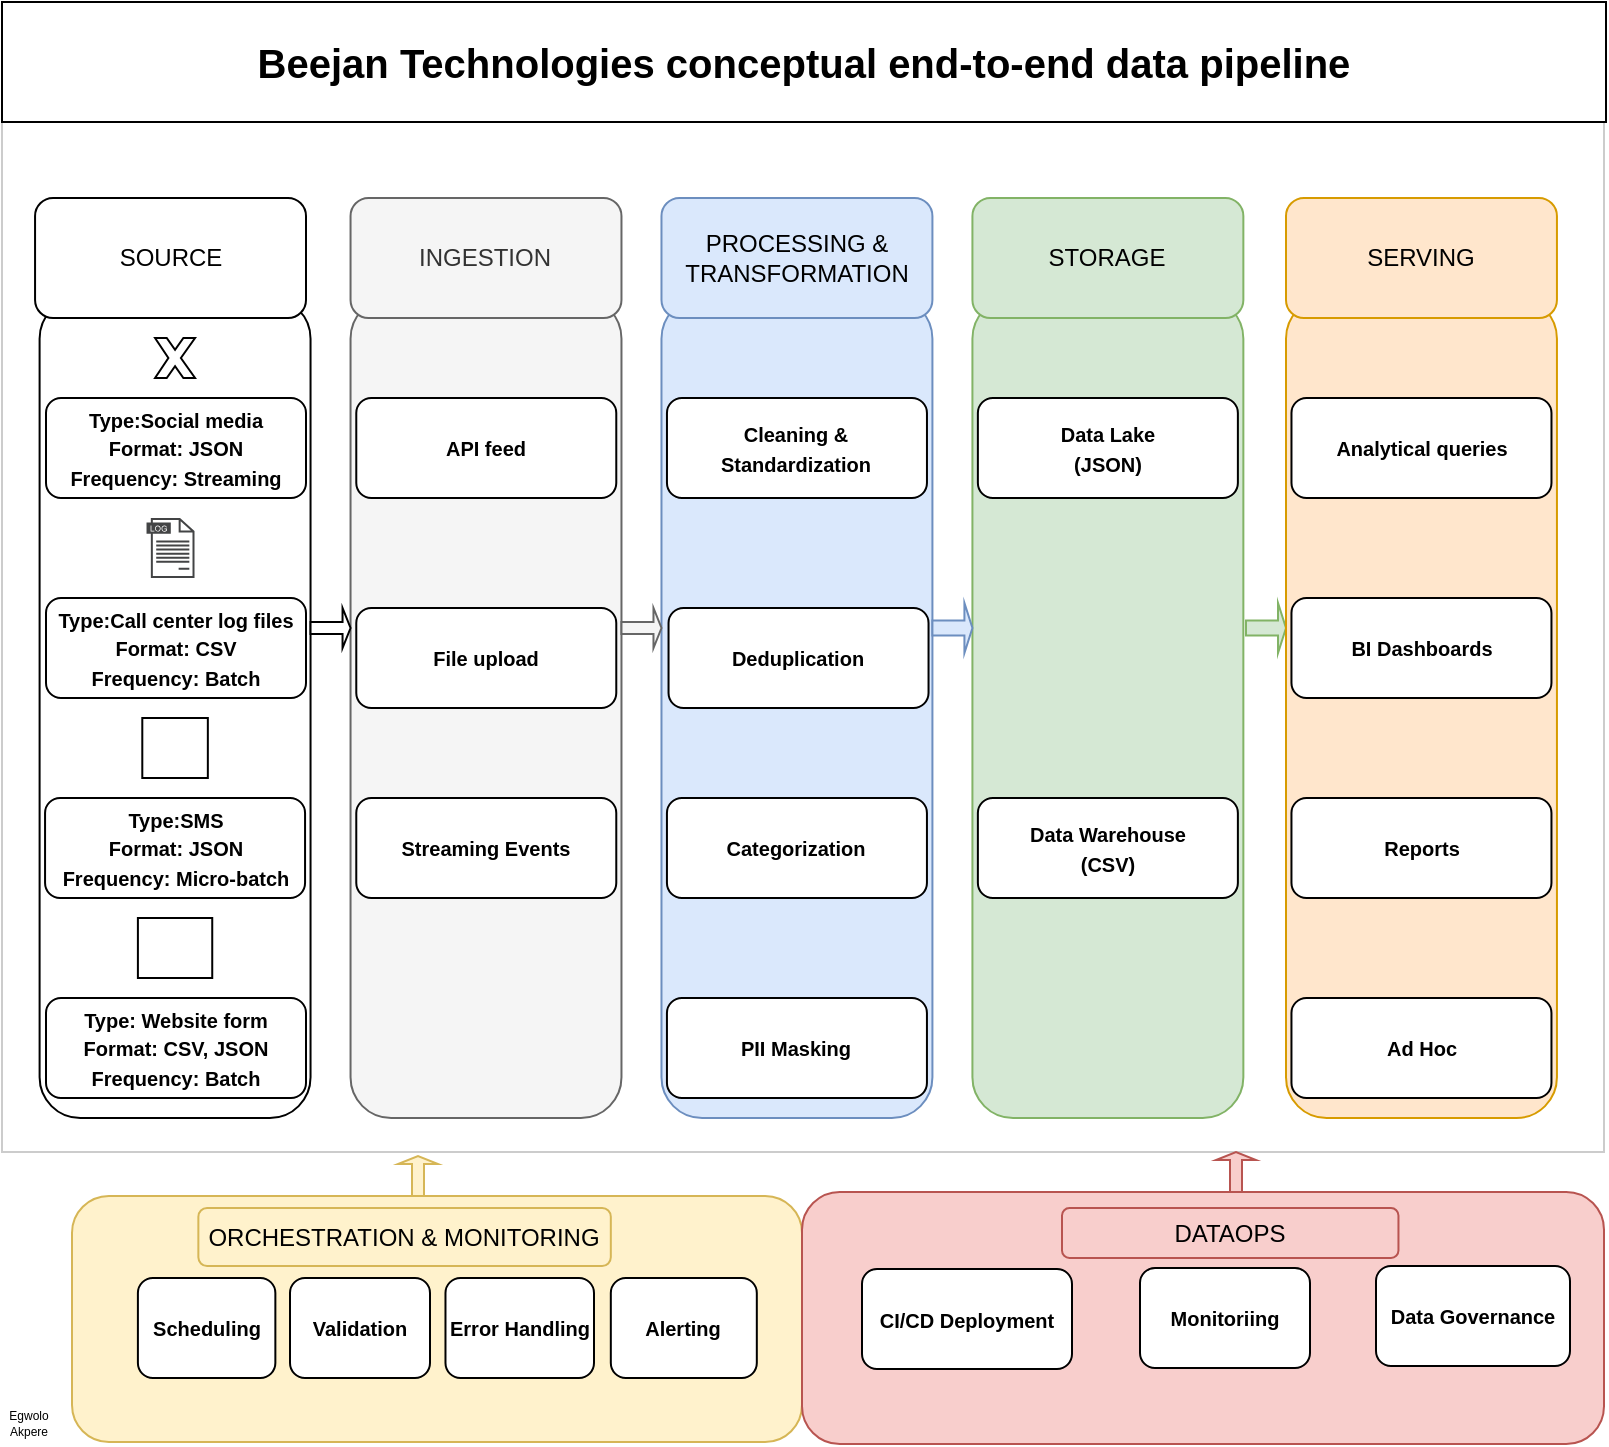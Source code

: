 <mxfile version="26.0.16">
  <diagram name="Page-1" id="qFth3bUy_zg8HReDSeIJ">
    <mxGraphModel dx="1167" dy="699" grid="0" gridSize="10" guides="1" tooltips="1" connect="1" arrows="1" fold="1" page="1" pageScale="1" pageWidth="827" pageHeight="1169" math="0" shadow="0">
      <root>
        <mxCell id="0" />
        <mxCell id="1" parent="0" />
        <mxCell id="OA47kwZykpc06vY1nwF9-54" value="" style="rounded=0;whiteSpace=wrap;html=1;opacity=20;" parent="1" vertex="1">
          <mxGeometry x="8" y="74" width="801" height="523" as="geometry" />
        </mxCell>
        <mxCell id="OA47kwZykpc06vY1nwF9-2" value="" style="rounded=1;whiteSpace=wrap;html=1;" parent="1" vertex="1">
          <mxGeometry x="26.8" y="170" width="135.47" height="410" as="geometry" />
        </mxCell>
        <mxCell id="OA47kwZykpc06vY1nwF9-1" value="SOURCE" style="rounded=1;whiteSpace=wrap;html=1;" parent="1" vertex="1">
          <mxGeometry x="24.53" y="120" width="135.47" height="60" as="geometry" />
        </mxCell>
        <mxCell id="OA47kwZykpc06vY1nwF9-3" value="" style="verticalLabelPosition=bottom;verticalAlign=top;html=1;shape=mxgraph.basic.x" parent="1" vertex="1">
          <mxGeometry x="84.53" y="190" width="20" height="20" as="geometry" />
        </mxCell>
        <mxCell id="OA47kwZykpc06vY1nwF9-5" value="" style="sketch=0;pointerEvents=1;shadow=0;dashed=0;html=1;strokeColor=none;fillColor=#434445;aspect=fixed;labelPosition=center;verticalLabelPosition=bottom;verticalAlign=top;align=center;outlineConnect=0;shape=mxgraph.vvd.log_files;" parent="1" vertex="1">
          <mxGeometry x="80.26" y="280" width="24" height="30" as="geometry" />
        </mxCell>
        <mxCell id="OA47kwZykpc06vY1nwF9-6" value="" style="points=[];aspect=fixed;html=1;align=center;shadow=0;dashed=0;shape=mxgraph.alibaba_cloud.sms_short_message_service;" parent="1" vertex="1">
          <mxGeometry x="78.15" y="380" width="32.77" height="30" as="geometry" />
        </mxCell>
        <mxCell id="OA47kwZykpc06vY1nwF9-8" value="&lt;font style=&quot;font-size: 10px;&quot;&gt;Type:Social media&lt;br&gt;Format: JSON&lt;/font&gt;&lt;div&gt;&lt;font style=&quot;font-size: 10px;&quot;&gt;Frequency: Streaming&lt;/font&gt;&lt;/div&gt;" style="rounded=1;whiteSpace=wrap;html=1;fontStyle=1" parent="1" vertex="1">
          <mxGeometry x="30" y="220" width="130" height="50" as="geometry" />
        </mxCell>
        <mxCell id="OA47kwZykpc06vY1nwF9-9" value="&lt;font style=&quot;font-size: 10px;&quot;&gt;&lt;b&gt;Type:Call center log files&lt;br&gt;Format: CSV&lt;/b&gt;&lt;/font&gt;&lt;div&gt;&lt;font style=&quot;font-size: 10px;&quot;&gt;&lt;b&gt;Frequency: Batch&lt;/b&gt;&lt;/font&gt;&lt;/div&gt;" style="rounded=1;whiteSpace=wrap;html=1;" parent="1" vertex="1">
          <mxGeometry x="30" y="320" width="130" height="50" as="geometry" />
        </mxCell>
        <mxCell id="OA47kwZykpc06vY1nwF9-11" value="&lt;font style=&quot;font-size: 10px;&quot;&gt;Type:SMS&lt;br&gt;Format: JSON&lt;/font&gt;&lt;div&gt;&lt;font style=&quot;font-size: 10px;&quot;&gt;Frequency: Micro-batch&lt;/font&gt;&lt;/div&gt;" style="rounded=1;whiteSpace=wrap;html=1;fontStyle=1" parent="1" vertex="1">
          <mxGeometry x="29.53" y="420" width="130" height="50" as="geometry" />
        </mxCell>
        <mxCell id="OA47kwZykpc06vY1nwF9-13" value="" style="points=[];aspect=fixed;html=1;align=center;shadow=0;dashed=0;shape=mxgraph.alibaba_cloud.domain_and_website;" parent="1" vertex="1">
          <mxGeometry x="75.95" y="480" width="37.17" height="30" as="geometry" />
        </mxCell>
        <mxCell id="OA47kwZykpc06vY1nwF9-15" value="&lt;font style=&quot;font-size: 10px;&quot;&gt;&lt;b&gt;Type: Website form&lt;br&gt;Format: CSV, JSON&lt;/b&gt;&lt;/font&gt;&lt;div&gt;&lt;font style=&quot;font-size: 10px;&quot;&gt;&lt;b&gt;Frequency: Batch&lt;/b&gt;&lt;/font&gt;&lt;/div&gt;" style="rounded=1;whiteSpace=wrap;html=1;" parent="1" vertex="1">
          <mxGeometry x="30" y="520" width="130" height="50" as="geometry" />
        </mxCell>
        <mxCell id="OA47kwZykpc06vY1nwF9-18" value="" style="rounded=1;whiteSpace=wrap;html=1;fillColor=#f5f5f5;fontColor=#333333;strokeColor=#666666;" parent="1" vertex="1">
          <mxGeometry x="182.27" y="170" width="135.47" height="410" as="geometry" />
        </mxCell>
        <mxCell id="OA47kwZykpc06vY1nwF9-17" value="INGESTION" style="rounded=1;whiteSpace=wrap;html=1;fillColor=#f5f5f5;fontColor=#333333;strokeColor=#666666;" parent="1" vertex="1">
          <mxGeometry x="182.27" y="120" width="135.47" height="60" as="geometry" />
        </mxCell>
        <mxCell id="OA47kwZykpc06vY1nwF9-19" value="&lt;span style=&quot;font-size: 10px;&quot;&gt;API feed&lt;/span&gt;" style="rounded=1;whiteSpace=wrap;html=1;fontStyle=1" parent="1" vertex="1">
          <mxGeometry x="185.14" y="220" width="130" height="50" as="geometry" />
        </mxCell>
        <mxCell id="OA47kwZykpc06vY1nwF9-20" value="&lt;span style=&quot;font-size: 10px;&quot;&gt;File upload&lt;/span&gt;" style="rounded=1;whiteSpace=wrap;html=1;fontStyle=1" parent="1" vertex="1">
          <mxGeometry x="185.14" y="325" width="130" height="50" as="geometry" />
        </mxCell>
        <mxCell id="OA47kwZykpc06vY1nwF9-21" value="&lt;span style=&quot;font-size: 10px;&quot;&gt;Streaming Events&lt;/span&gt;" style="rounded=1;whiteSpace=wrap;html=1;fontStyle=1" parent="1" vertex="1">
          <mxGeometry x="185.14" y="420" width="130" height="50" as="geometry" />
        </mxCell>
        <mxCell id="OA47kwZykpc06vY1nwF9-24" value="" style="rounded=1;whiteSpace=wrap;html=1;fillColor=#dae8fc;strokeColor=#6c8ebf;" parent="1" vertex="1">
          <mxGeometry x="337.74" y="170" width="135.47" height="410" as="geometry" />
        </mxCell>
        <mxCell id="OA47kwZykpc06vY1nwF9-27" value="" style="shape=singleArrow;whiteSpace=wrap;html=1;" parent="1" vertex="1">
          <mxGeometry x="162.27" y="325" width="20" height="20" as="geometry" />
        </mxCell>
        <mxCell id="OA47kwZykpc06vY1nwF9-28" value="" style="shape=singleArrow;whiteSpace=wrap;html=1;fillColor=#f5f5f5;fontColor=#333333;strokeColor=#666666;" parent="1" vertex="1">
          <mxGeometry x="317.74" y="325" width="20" height="20" as="geometry" />
        </mxCell>
        <mxCell id="OA47kwZykpc06vY1nwF9-23" value="PROCESSING &amp;amp; TRANSFORMATION" style="rounded=1;whiteSpace=wrap;html=1;fillColor=#dae8fc;strokeColor=#6c8ebf;" parent="1" vertex="1">
          <mxGeometry x="337.74" y="120" width="135.47" height="60" as="geometry" />
        </mxCell>
        <mxCell id="OA47kwZykpc06vY1nwF9-30" value="&lt;span style=&quot;font-size: 10px;&quot;&gt;Cleaning &amp;amp; Standardization&lt;/span&gt;" style="rounded=1;whiteSpace=wrap;html=1;fontStyle=1" parent="1" vertex="1">
          <mxGeometry x="340.48" y="220" width="130" height="50" as="geometry" />
        </mxCell>
        <mxCell id="OA47kwZykpc06vY1nwF9-31" value="&lt;span style=&quot;font-size: 10px;&quot;&gt;Categorization&lt;/span&gt;" style="rounded=1;whiteSpace=wrap;html=1;fontStyle=1" parent="1" vertex="1">
          <mxGeometry x="340.47" y="420" width="130" height="50" as="geometry" />
        </mxCell>
        <mxCell id="OA47kwZykpc06vY1nwF9-32" value="&lt;span style=&quot;font-size: 10px;&quot;&gt;Deduplication&lt;/span&gt;" style="rounded=1;whiteSpace=wrap;html=1;fontStyle=1" parent="1" vertex="1">
          <mxGeometry x="341.27" y="325" width="130" height="50" as="geometry" />
        </mxCell>
        <mxCell id="OA47kwZykpc06vY1nwF9-33" value="&lt;span style=&quot;font-size: 10px;&quot;&gt;PII Masking&lt;/span&gt;" style="rounded=1;whiteSpace=wrap;html=1;fontStyle=1" parent="1" vertex="1">
          <mxGeometry x="340.47" y="520" width="130" height="50" as="geometry" />
        </mxCell>
        <mxCell id="OA47kwZykpc06vY1nwF9-35" value="" style="rounded=1;whiteSpace=wrap;html=1;fillColor=#d5e8d4;strokeColor=#82b366;" parent="1" vertex="1">
          <mxGeometry x="493.21" y="170" width="135.47" height="410" as="geometry" />
        </mxCell>
        <mxCell id="OA47kwZykpc06vY1nwF9-36" value="" style="shape=singleArrow;whiteSpace=wrap;html=1;fillColor=#dae8fc;strokeColor=#6c8ebf;" parent="1" vertex="1">
          <mxGeometry x="473.21" y="322.5" width="20" height="25" as="geometry" />
        </mxCell>
        <mxCell id="OA47kwZykpc06vY1nwF9-34" value="STORAGE" style="rounded=1;whiteSpace=wrap;html=1;fillColor=#d5e8d4;strokeColor=#82b366;" parent="1" vertex="1">
          <mxGeometry x="493.21" y="120" width="135.47" height="60" as="geometry" />
        </mxCell>
        <mxCell id="OA47kwZykpc06vY1nwF9-39" value="&lt;span style=&quot;font-size: 10px;&quot;&gt;Data Lake&lt;br&gt;(JSON)&lt;/span&gt;" style="rounded=1;whiteSpace=wrap;html=1;fontStyle=1" parent="1" vertex="1">
          <mxGeometry x="495.94" y="220" width="130" height="50" as="geometry" />
        </mxCell>
        <mxCell id="OA47kwZykpc06vY1nwF9-40" value="&lt;span style=&quot;font-size: 10px;&quot;&gt;Data Warehouse&lt;/span&gt;&lt;div&gt;&lt;span style=&quot;font-size: 10px;&quot;&gt;(CSV)&lt;/span&gt;&lt;/div&gt;" style="rounded=1;whiteSpace=wrap;html=1;fontStyle=1" parent="1" vertex="1">
          <mxGeometry x="495.94" y="420" width="130" height="50" as="geometry" />
        </mxCell>
        <mxCell id="OA47kwZykpc06vY1nwF9-41" value="" style="shape=singleArrow;whiteSpace=wrap;html=1;fillColor=#d5e8d4;strokeColor=#82b366;" parent="1" vertex="1">
          <mxGeometry x="630" y="322.5" width="20" height="25" as="geometry" />
        </mxCell>
        <mxCell id="OA47kwZykpc06vY1nwF9-42" value="" style="rounded=1;whiteSpace=wrap;html=1;fillColor=#ffe6cc;strokeColor=#d79b00;" parent="1" vertex="1">
          <mxGeometry x="650" y="170" width="135.47" height="410" as="geometry" />
        </mxCell>
        <mxCell id="OA47kwZykpc06vY1nwF9-43" value="SERVING" style="rounded=1;whiteSpace=wrap;html=1;fillColor=#ffe6cc;strokeColor=#d79b00;" parent="1" vertex="1">
          <mxGeometry x="650" y="120" width="135.47" height="60" as="geometry" />
        </mxCell>
        <mxCell id="OA47kwZykpc06vY1nwF9-44" value="&lt;span style=&quot;font-size: 10px;&quot;&gt;BI Dashboards&lt;/span&gt;" style="rounded=1;whiteSpace=wrap;html=1;fontStyle=1" parent="1" vertex="1">
          <mxGeometry x="652.73" y="320" width="130" height="50" as="geometry" />
        </mxCell>
        <mxCell id="OA47kwZykpc06vY1nwF9-45" value="&lt;span style=&quot;font-size: 10px;&quot;&gt;Reports&lt;/span&gt;" style="rounded=1;whiteSpace=wrap;html=1;fontStyle=1" parent="1" vertex="1">
          <mxGeometry x="652.73" y="420" width="130" height="50" as="geometry" />
        </mxCell>
        <mxCell id="OA47kwZykpc06vY1nwF9-46" value="&lt;span style=&quot;font-size: 10px;&quot;&gt;Ad Hoc&lt;/span&gt;" style="rounded=1;whiteSpace=wrap;html=1;fontStyle=1" parent="1" vertex="1">
          <mxGeometry x="652.73" y="520" width="130" height="50" as="geometry" />
        </mxCell>
        <mxCell id="OA47kwZykpc06vY1nwF9-48" value="" style="rounded=1;whiteSpace=wrap;html=1;fillColor=#fff2cc;strokeColor=#d6b656;" parent="1" vertex="1">
          <mxGeometry x="43" y="619" width="365" height="123" as="geometry" />
        </mxCell>
        <mxCell id="OA47kwZykpc06vY1nwF9-47" value="ORCHESTRATION &amp;amp; MONITORING" style="rounded=1;whiteSpace=wrap;html=1;fillColor=#fff2cc;strokeColor=#d6b656;" parent="1" vertex="1">
          <mxGeometry x="106.18" y="625" width="206.23" height="29" as="geometry" />
        </mxCell>
        <mxCell id="OA47kwZykpc06vY1nwF9-50" value="&lt;span style=&quot;font-size: 10px;&quot;&gt;Scheduling&lt;/span&gt;" style="rounded=1;whiteSpace=wrap;html=1;fontStyle=1" parent="1" vertex="1">
          <mxGeometry x="75.95" y="660" width="68.73" height="50" as="geometry" />
        </mxCell>
        <mxCell id="OA47kwZykpc06vY1nwF9-51" value="&lt;span style=&quot;font-size: 10px;&quot;&gt;Validation&lt;/span&gt;" style="rounded=1;whiteSpace=wrap;html=1;fontStyle=1" parent="1" vertex="1">
          <mxGeometry x="152" y="660" width="70" height="50" as="geometry" />
        </mxCell>
        <mxCell id="OA47kwZykpc06vY1nwF9-52" value="&lt;span style=&quot;font-size: 10px;&quot;&gt;Error Handling&lt;/span&gt;" style="rounded=1;whiteSpace=wrap;html=1;fontStyle=1" parent="1" vertex="1">
          <mxGeometry x="229.74" y="660" width="74.26" height="50" as="geometry" />
        </mxCell>
        <mxCell id="OA47kwZykpc06vY1nwF9-53" value="&lt;span style=&quot;font-size: 10px;&quot;&gt;Alerting&lt;/span&gt;" style="rounded=1;whiteSpace=wrap;html=1;fontStyle=1" parent="1" vertex="1">
          <mxGeometry x="312.41" y="660" width="73" height="50" as="geometry" />
        </mxCell>
        <mxCell id="OA47kwZykpc06vY1nwF9-55" value="&lt;b&gt;&lt;span id=&quot;docs-internal-guid-0eef1f11-7fff-af91-32e2-ecf7de052eec&quot;&gt;&lt;span style=&quot;font-size: 15pt; font-family: Montserrat, sans-serif; background-color: transparent; font-variant-numeric: normal; font-variant-east-asian: normal; font-variant-alternates: normal; font-variant-position: normal; font-variant-emoji: normal; vertical-align: baseline; white-space-collapse: preserve;&quot;&gt;Beejan Technologies &lt;/span&gt;&lt;/span&gt;&lt;span id=&quot;docs-internal-guid-f90bab52-7fff-1b07-e76b-6e533b18215b&quot;&gt;&lt;span style=&quot;font-size: 15pt; font-family: Montserrat, sans-serif; background-color: transparent; font-variant-numeric: normal; font-variant-east-asian: normal; font-variant-alternates: normal; font-variant-position: normal; font-variant-emoji: normal; vertical-align: baseline; white-space-collapse: preserve;&quot;&gt;conceptual &lt;/span&gt;&lt;span style=&quot;font-size: 15pt; font-family: Montserrat, sans-serif; background-color: transparent; font-variant-numeric: normal; font-variant-east-asian: normal; font-variant-alternates: normal; font-variant-position: normal; font-variant-emoji: normal; vertical-align: baseline; white-space-collapse: preserve;&quot;&gt;end-to-end data pipeline&lt;/span&gt;&lt;/span&gt;&lt;/b&gt;" style="rounded=0;whiteSpace=wrap;html=1;" parent="1" vertex="1">
          <mxGeometry x="8" y="22" width="802" height="60" as="geometry" />
        </mxCell>
        <mxCell id="OA47kwZykpc06vY1nwF9-56" value="Egwolo Akpere" style="text;html=1;align=center;verticalAlign=middle;whiteSpace=wrap;rounded=0;fontSize=6;" parent="1" vertex="1">
          <mxGeometry x="8" y="723" width="27" height="20" as="geometry" />
        </mxCell>
        <mxCell id="1rqjQDbjLJyuDvHRJvhH-3" value="" style="rounded=1;whiteSpace=wrap;html=1;fillColor=#f8cecc;strokeColor=#b85450;" vertex="1" parent="1">
          <mxGeometry x="408" y="617" width="401" height="126" as="geometry" />
        </mxCell>
        <mxCell id="1rqjQDbjLJyuDvHRJvhH-4" value="&lt;span style=&quot;font-size: 10px;&quot;&gt;CI/CD Deployment&lt;/span&gt;" style="rounded=1;whiteSpace=wrap;html=1;fontStyle=1" vertex="1" parent="1">
          <mxGeometry x="438" y="655.5" width="105" height="50" as="geometry" />
        </mxCell>
        <mxCell id="1rqjQDbjLJyuDvHRJvhH-6" value="&lt;span style=&quot;font-size: 10px;&quot;&gt;Monitoriing&lt;/span&gt;" style="rounded=1;whiteSpace=wrap;html=1;fontStyle=1" vertex="1" parent="1">
          <mxGeometry x="577" y="655" width="85" height="50" as="geometry" />
        </mxCell>
        <mxCell id="1rqjQDbjLJyuDvHRJvhH-7" value="&lt;span style=&quot;font-size: 10px;&quot;&gt;Data Governance&lt;/span&gt;" style="rounded=1;whiteSpace=wrap;html=1;fontStyle=1" vertex="1" parent="1">
          <mxGeometry x="695" y="654" width="97" height="50" as="geometry" />
        </mxCell>
        <mxCell id="1rqjQDbjLJyuDvHRJvhH-2" value="DATAOPS" style="rounded=1;whiteSpace=wrap;html=1;fillColor=#f8cecc;strokeColor=#b85450;" vertex="1" parent="1">
          <mxGeometry x="538" y="625" width="168.23" height="25" as="geometry" />
        </mxCell>
        <mxCell id="1rqjQDbjLJyuDvHRJvhH-8" value="&lt;span style=&quot;font-size: 10px;&quot;&gt;Analytical queries&lt;/span&gt;" style="rounded=1;whiteSpace=wrap;html=1;fontStyle=1" vertex="1" parent="1">
          <mxGeometry x="652.74" y="220" width="130" height="50" as="geometry" />
        </mxCell>
        <mxCell id="1rqjQDbjLJyuDvHRJvhH-12" value="" style="shape=singleArrow;whiteSpace=wrap;html=1;fillColor=#fff2cc;strokeColor=#d6b656;rotation=-90;" vertex="1" parent="1">
          <mxGeometry x="206" y="599" width="20" height="20" as="geometry" />
        </mxCell>
        <mxCell id="1rqjQDbjLJyuDvHRJvhH-17" value="" style="shape=singleArrow;whiteSpace=wrap;html=1;fillColor=#f8cecc;strokeColor=#b85450;rotation=-90;" vertex="1" parent="1">
          <mxGeometry x="615" y="597" width="20" height="20" as="geometry" />
        </mxCell>
      </root>
    </mxGraphModel>
  </diagram>
</mxfile>
